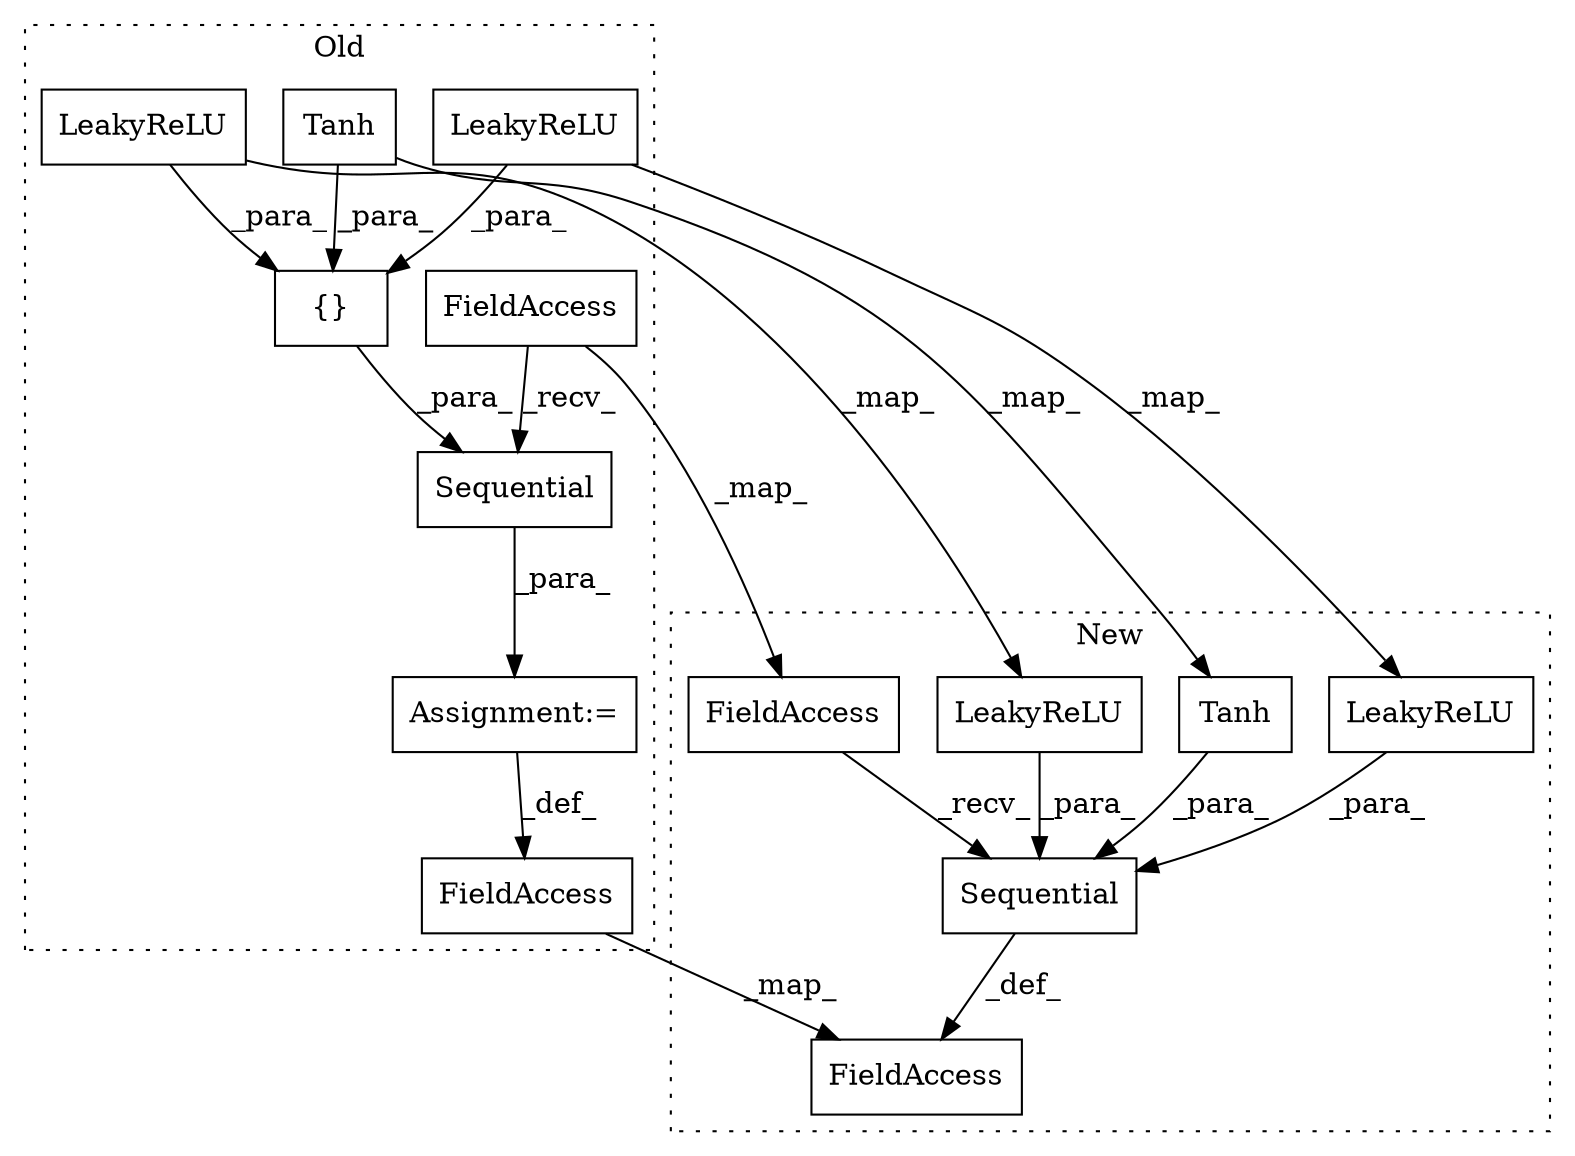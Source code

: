digraph G {
subgraph cluster0 {
1 [label="Sequential" a="32" s="2686,2703" l="11,1" shape="box"];
3 [label="FieldAccess" a="22" s="2666" l="10" shape="box"];
5 [label="FieldAccess" a="22" s="2677" l="8" shape="box"];
7 [label="{}" a="4" s="2460,2659" l="1,1" shape="box"];
8 [label="Assignment:=" a="7" s="2676" l="1" shape="box"];
10 [label="LeakyReLU" a="32" s="2586,2604" l="10,1" shape="box"];
12 [label="Tanh" a="32" s="2653" l="6" shape="box"];
14 [label="LeakyReLU" a="32" s="2506,2524" l="10,1" shape="box"];
label = "Old";
style="dotted";
}
subgraph cluster1 {
2 [label="Sequential" a="32" s="2398,2607" l="11,1" shape="box"];
4 [label="FieldAccess" a="22" s="2378" l="10" shape="box"];
6 [label="FieldAccess" a="22" s="2389" l="8" shape="box"];
9 [label="LeakyReLU" a="32" s="2534,2552" l="10,1" shape="box"];
11 [label="Tanh" a="32" s="2601" l="6" shape="box"];
13 [label="LeakyReLU" a="32" s="2454,2472" l="10,1" shape="box"];
label = "New";
style="dotted";
}
1 -> 8 [label="_para_"];
2 -> 4 [label="_def_"];
3 -> 4 [label="_map_"];
5 -> 1 [label="_recv_"];
5 -> 6 [label="_map_"];
6 -> 2 [label="_recv_"];
7 -> 1 [label="_para_"];
8 -> 3 [label="_def_"];
9 -> 2 [label="_para_"];
10 -> 9 [label="_map_"];
10 -> 7 [label="_para_"];
11 -> 2 [label="_para_"];
12 -> 7 [label="_para_"];
12 -> 11 [label="_map_"];
13 -> 2 [label="_para_"];
14 -> 7 [label="_para_"];
14 -> 13 [label="_map_"];
}